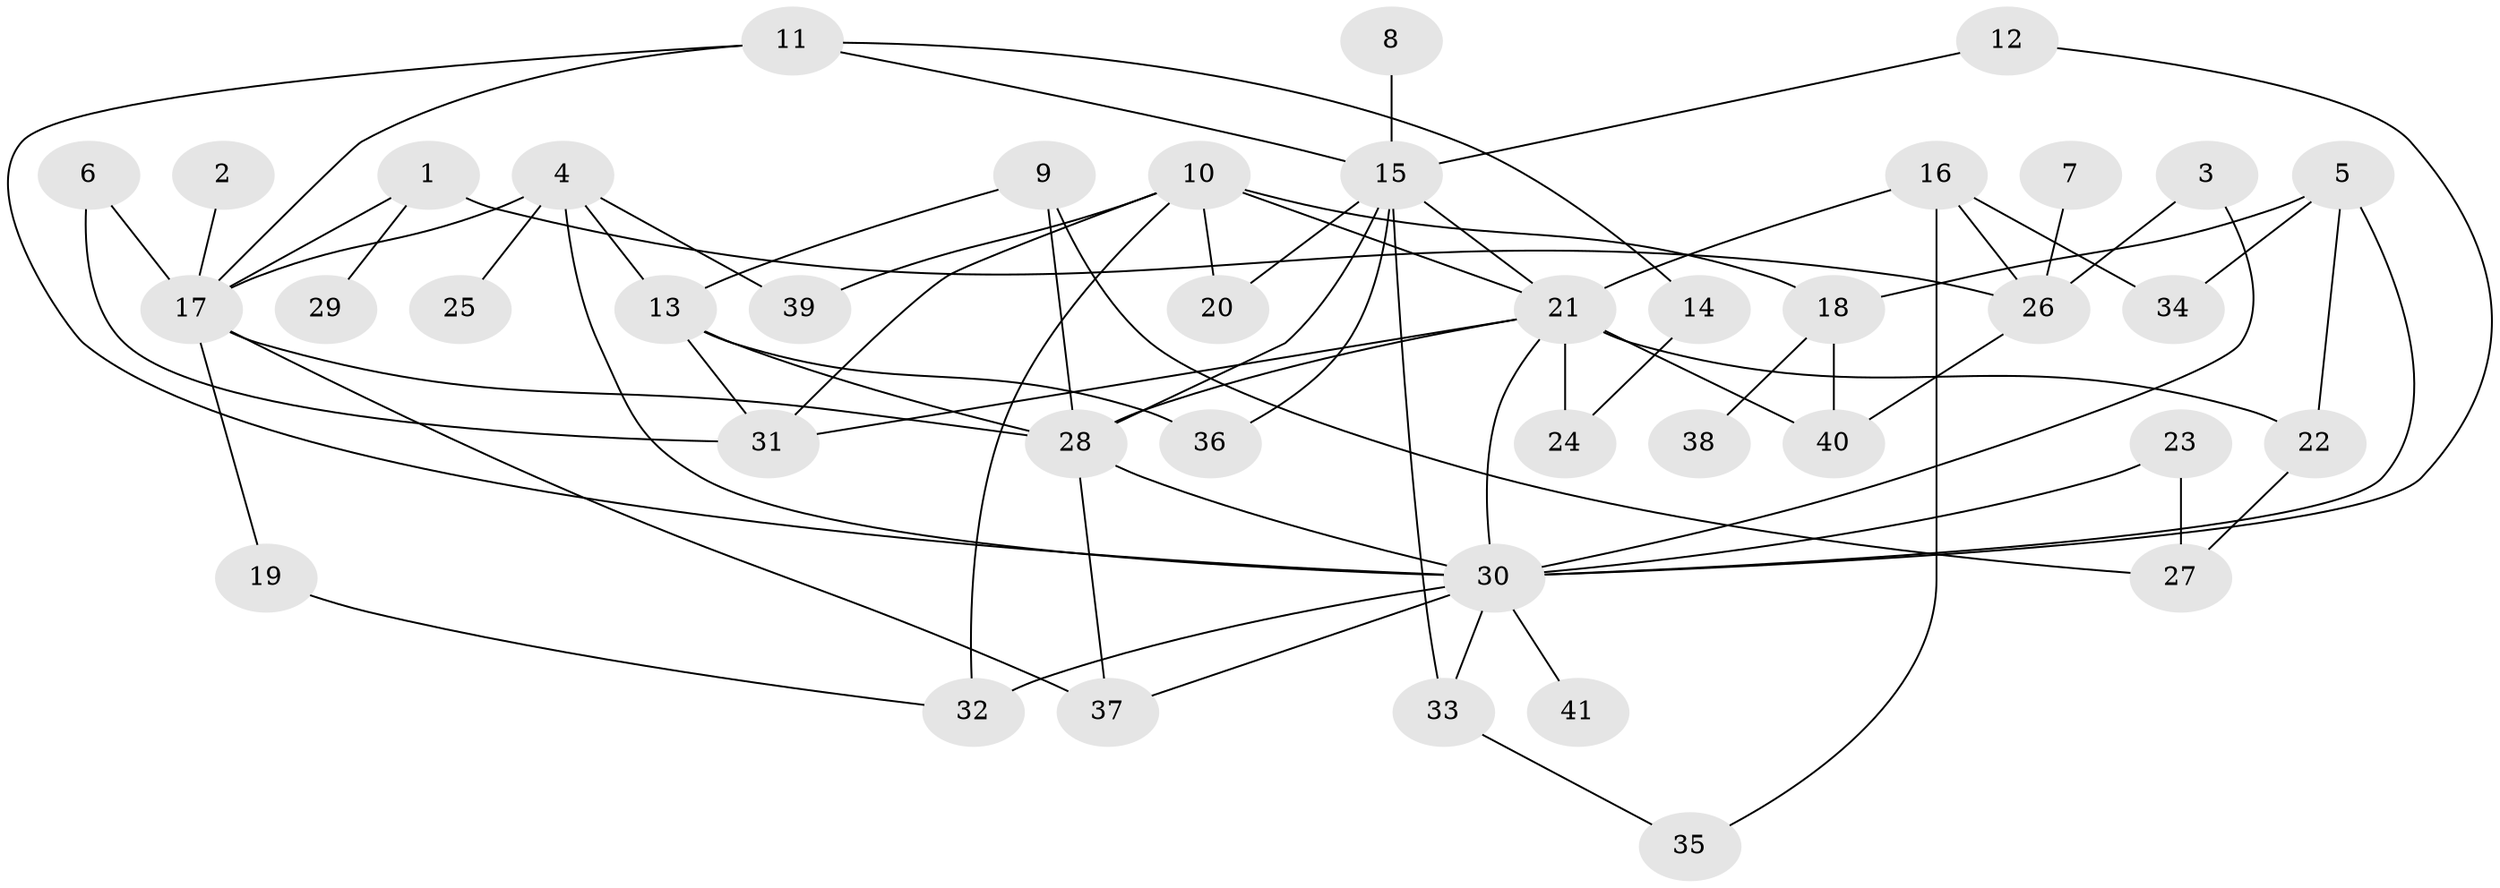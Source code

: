 // original degree distribution, {10: 0.012345679012345678, 4: 0.1111111111111111, 6: 0.04938271604938271, 7: 0.012345679012345678, 5: 0.06172839506172839, 2: 0.30864197530864196, 3: 0.2222222222222222, 1: 0.2222222222222222}
// Generated by graph-tools (version 1.1) at 2025/49/03/09/25 03:49:17]
// undirected, 41 vertices, 70 edges
graph export_dot {
graph [start="1"]
  node [color=gray90,style=filled];
  1;
  2;
  3;
  4;
  5;
  6;
  7;
  8;
  9;
  10;
  11;
  12;
  13;
  14;
  15;
  16;
  17;
  18;
  19;
  20;
  21;
  22;
  23;
  24;
  25;
  26;
  27;
  28;
  29;
  30;
  31;
  32;
  33;
  34;
  35;
  36;
  37;
  38;
  39;
  40;
  41;
  1 -- 17 [weight=1.0];
  1 -- 26 [weight=1.0];
  1 -- 29 [weight=1.0];
  2 -- 17 [weight=1.0];
  3 -- 26 [weight=1.0];
  3 -- 30 [weight=1.0];
  4 -- 13 [weight=1.0];
  4 -- 17 [weight=1.0];
  4 -- 25 [weight=1.0];
  4 -- 30 [weight=1.0];
  4 -- 39 [weight=1.0];
  5 -- 18 [weight=1.0];
  5 -- 22 [weight=1.0];
  5 -- 30 [weight=1.0];
  5 -- 34 [weight=1.0];
  6 -- 17 [weight=1.0];
  6 -- 31 [weight=1.0];
  7 -- 26 [weight=1.0];
  8 -- 15 [weight=1.0];
  9 -- 13 [weight=1.0];
  9 -- 27 [weight=1.0];
  9 -- 28 [weight=1.0];
  10 -- 18 [weight=1.0];
  10 -- 20 [weight=1.0];
  10 -- 21 [weight=1.0];
  10 -- 31 [weight=1.0];
  10 -- 32 [weight=1.0];
  10 -- 39 [weight=1.0];
  11 -- 14 [weight=1.0];
  11 -- 15 [weight=1.0];
  11 -- 17 [weight=1.0];
  11 -- 30 [weight=1.0];
  12 -- 15 [weight=1.0];
  12 -- 30 [weight=1.0];
  13 -- 28 [weight=1.0];
  13 -- 31 [weight=1.0];
  13 -- 36 [weight=1.0];
  14 -- 24 [weight=1.0];
  15 -- 20 [weight=1.0];
  15 -- 21 [weight=1.0];
  15 -- 28 [weight=1.0];
  15 -- 33 [weight=1.0];
  15 -- 36 [weight=1.0];
  16 -- 21 [weight=1.0];
  16 -- 26 [weight=1.0];
  16 -- 34 [weight=1.0];
  16 -- 35 [weight=1.0];
  17 -- 19 [weight=1.0];
  17 -- 28 [weight=1.0];
  17 -- 37 [weight=1.0];
  18 -- 38 [weight=1.0];
  18 -- 40 [weight=1.0];
  19 -- 32 [weight=1.0];
  21 -- 22 [weight=1.0];
  21 -- 24 [weight=1.0];
  21 -- 28 [weight=1.0];
  21 -- 30 [weight=1.0];
  21 -- 31 [weight=1.0];
  21 -- 40 [weight=1.0];
  22 -- 27 [weight=1.0];
  23 -- 27 [weight=1.0];
  23 -- 30 [weight=1.0];
  26 -- 40 [weight=1.0];
  28 -- 30 [weight=1.0];
  28 -- 37 [weight=1.0];
  30 -- 32 [weight=2.0];
  30 -- 33 [weight=1.0];
  30 -- 37 [weight=1.0];
  30 -- 41 [weight=1.0];
  33 -- 35 [weight=1.0];
}
